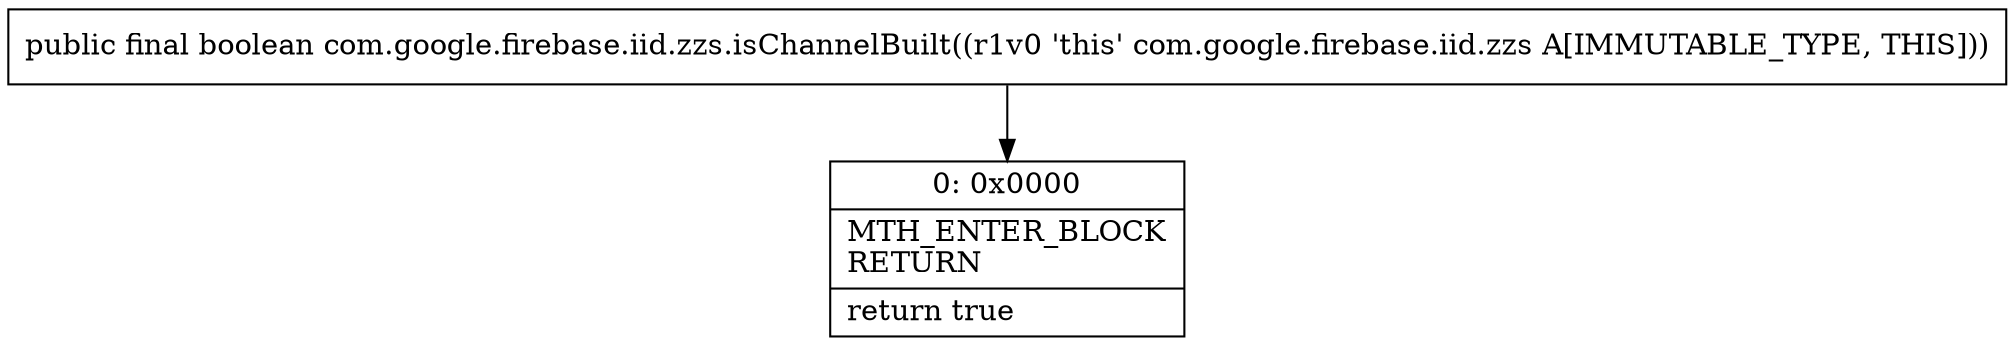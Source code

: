 digraph "CFG forcom.google.firebase.iid.zzs.isChannelBuilt()Z" {
Node_0 [shape=record,label="{0\:\ 0x0000|MTH_ENTER_BLOCK\lRETURN\l|return true\l}"];
MethodNode[shape=record,label="{public final boolean com.google.firebase.iid.zzs.isChannelBuilt((r1v0 'this' com.google.firebase.iid.zzs A[IMMUTABLE_TYPE, THIS])) }"];
MethodNode -> Node_0;
}

